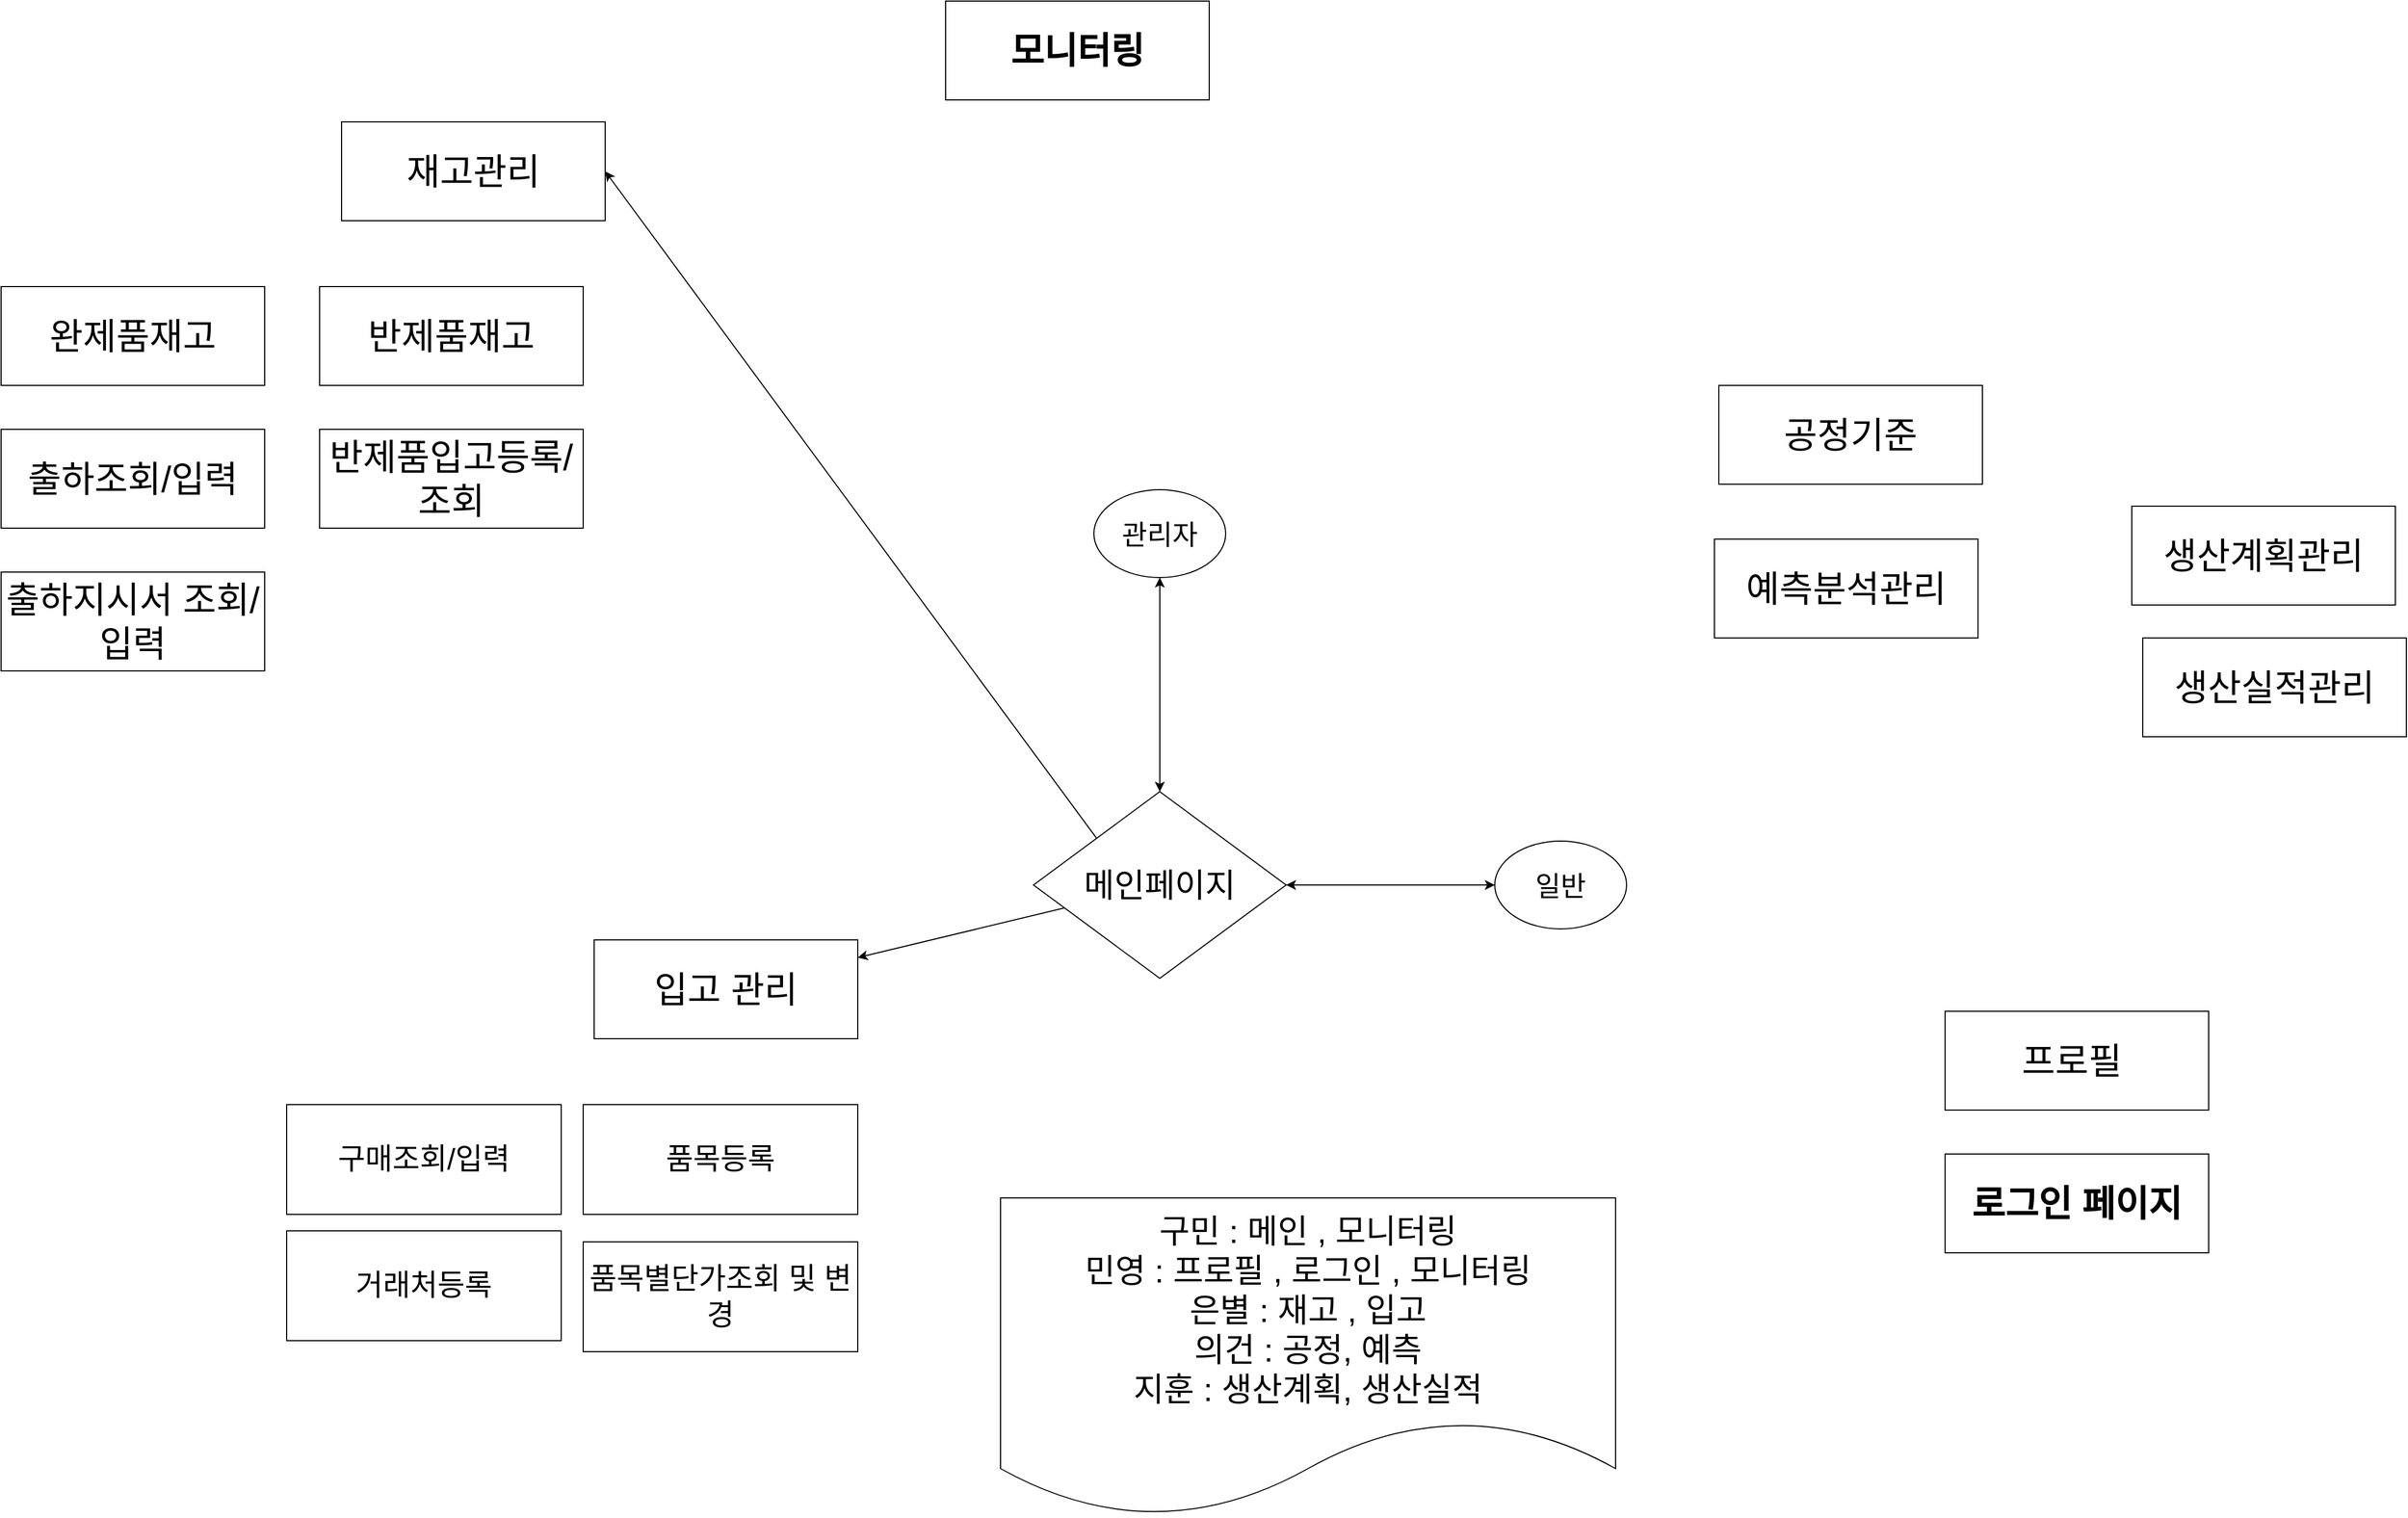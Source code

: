 <mxfile version="23.0.1" type="github">
  <diagram id="prtHgNgQTEPvFCAcTncT" name="Page-1">
    <mxGraphModel dx="2991" dy="2292" grid="1" gridSize="10" guides="1" tooltips="1" connect="1" arrows="1" fold="1" page="1" pageScale="1" pageWidth="827" pageHeight="1169" math="0" shadow="0">
      <root>
        <mxCell id="0" />
        <mxCell id="1" parent="0" />
        <mxCell id="yiQyodVWs_H40nuC7oee-5" value="&lt;font style=&quot;font-size: 33px;&quot;&gt;&lt;b style=&quot;font-size: 33px;&quot;&gt;로그인 페이지&lt;br&gt;&lt;/b&gt;&lt;/font&gt;" style="rounded=0;whiteSpace=wrap;html=1;fontSize=33;" parent="1" vertex="1">
          <mxGeometry x="920" y="580" width="240" height="90" as="geometry" />
        </mxCell>
        <mxCell id="yiQyodVWs_H40nuC7oee-10" value="메인페이지" style="rhombus;whiteSpace=wrap;html=1;fontSize=30;" parent="1" vertex="1">
          <mxGeometry x="90" y="250" width="230" height="170" as="geometry" />
        </mxCell>
        <mxCell id="yiQyodVWs_H40nuC7oee-11" value="예측분석관리" style="rounded=0;whiteSpace=wrap;html=1;fontSize=33;" parent="1" vertex="1">
          <mxGeometry x="710" y="20" width="240" height="90" as="geometry" />
        </mxCell>
        <mxCell id="yiQyodVWs_H40nuC7oee-12" value="입고 관리" style="rounded=0;whiteSpace=wrap;html=1;fontSize=33;" parent="1" vertex="1">
          <mxGeometry x="-310" y="385" width="240" height="90" as="geometry" />
        </mxCell>
        <mxCell id="yiQyodVWs_H40nuC7oee-13" value="생산계획관리" style="rounded=0;whiteSpace=wrap;html=1;fontSize=33;" parent="1" vertex="1">
          <mxGeometry x="1090" y="-10" width="240" height="90" as="geometry" />
        </mxCell>
        <mxCell id="yiQyodVWs_H40nuC7oee-14" value="재고관리" style="rounded=0;whiteSpace=wrap;html=1;fontSize=33;" parent="1" vertex="1">
          <mxGeometry x="-540" y="-360" width="240" height="90" as="geometry" />
        </mxCell>
        <mxCell id="yiQyodVWs_H40nuC7oee-15" value="프로필&amp;nbsp;" style="rounded=0;whiteSpace=wrap;html=1;fontSize=33;" parent="1" vertex="1">
          <mxGeometry x="920" y="450" width="240" height="90" as="geometry" />
        </mxCell>
        <mxCell id="yiQyodVWs_H40nuC7oee-16" value="&lt;b&gt;모니터링&lt;/b&gt;" style="rounded=0;whiteSpace=wrap;html=1;fontSize=33;" parent="1" vertex="1">
          <mxGeometry x="10" y="-470" width="240" height="90" as="geometry" />
        </mxCell>
        <mxCell id="yiQyodVWs_H40nuC7oee-18" value="생산실적관리" style="rounded=0;whiteSpace=wrap;html=1;fontSize=33;" parent="1" vertex="1">
          <mxGeometry x="1100" y="110" width="240" height="90" as="geometry" />
        </mxCell>
        <mxCell id="yiQyodVWs_H40nuC7oee-19" value="구민 : 메인 , 모니터링&lt;br&gt;민영 : 프로필 , 로그인 , 모니터링&lt;br&gt;은별 : 재고 , 입고&lt;br&gt;의건 : 공정, 예측&lt;br&gt;지훈 : 생산계획, 생산실적&lt;br&gt;" style="shape=document;whiteSpace=wrap;html=1;boundedLbl=1;fontSize=30;" parent="1" vertex="1">
          <mxGeometry x="60" y="620" width="560" height="290" as="geometry" />
        </mxCell>
        <mxCell id="yiQyodVWs_H40nuC7oee-20" value="공정기준" style="rounded=0;whiteSpace=wrap;html=1;fontSize=33;" parent="1" vertex="1">
          <mxGeometry x="714" y="-120" width="240" height="90" as="geometry" />
        </mxCell>
        <mxCell id="X45NroIR3j44VbDOQZDv-3" value="완제품재고" style="rounded=0;whiteSpace=wrap;html=1;fontSize=33;" parent="1" vertex="1">
          <mxGeometry x="-850" y="-210" width="240" height="90" as="geometry" />
        </mxCell>
        <mxCell id="X45NroIR3j44VbDOQZDv-4" value="반제품재고" style="rounded=0;whiteSpace=wrap;html=1;fontSize=33;" parent="1" vertex="1">
          <mxGeometry x="-560" y="-210" width="240" height="90" as="geometry" />
        </mxCell>
        <mxCell id="X45NroIR3j44VbDOQZDv-5" value="&lt;span style=&quot;font-size: 27px;&quot;&gt;거래처등록&lt;/span&gt;" style="rounded=0;whiteSpace=wrap;html=1;" parent="1" vertex="1">
          <mxGeometry x="-590" y="650" width="250" height="100" as="geometry" />
        </mxCell>
        <mxCell id="X45NroIR3j44VbDOQZDv-6" value="&lt;span style=&quot;font-size: 27px;&quot;&gt;품목등록&lt;/span&gt;" style="rounded=0;whiteSpace=wrap;html=1;" parent="1" vertex="1">
          <mxGeometry x="-320" y="535" width="250" height="100" as="geometry" />
        </mxCell>
        <mxCell id="gXj9yCD82HJfGl0xxmQX-1" value="&lt;span style=&quot;font-size: 27px;&quot;&gt;품목별단가조회 및 변경&lt;/span&gt;" style="rounded=0;whiteSpace=wrap;html=1;" vertex="1" parent="1">
          <mxGeometry x="-320" y="660" width="250" height="100" as="geometry" />
        </mxCell>
        <mxCell id="gXj9yCD82HJfGl0xxmQX-4" value="출하조회/입력" style="rounded=0;whiteSpace=wrap;html=1;fontSize=33;" vertex="1" parent="1">
          <mxGeometry x="-850" y="-80" width="240" height="90" as="geometry" />
        </mxCell>
        <mxCell id="gXj9yCD82HJfGl0xxmQX-5" value="&lt;span style=&quot;font-size: 27px;&quot;&gt;구매조회/입력&lt;/span&gt;" style="rounded=0;whiteSpace=wrap;html=1;" vertex="1" parent="1">
          <mxGeometry x="-590" y="535" width="250" height="100" as="geometry" />
        </mxCell>
        <mxCell id="gXj9yCD82HJfGl0xxmQX-7" value="출하지시서 조회/입력" style="rounded=0;whiteSpace=wrap;html=1;fontSize=33;" vertex="1" parent="1">
          <mxGeometry x="-850" y="50" width="240" height="90" as="geometry" />
        </mxCell>
        <mxCell id="gXj9yCD82HJfGl0xxmQX-9" value="반제품입고등록/조회" style="rounded=0;whiteSpace=wrap;html=1;fontSize=33;" vertex="1" parent="1">
          <mxGeometry x="-560" y="-80" width="240" height="90" as="geometry" />
        </mxCell>
        <mxCell id="gXj9yCD82HJfGl0xxmQX-10" value="&lt;font style=&quot;font-size: 25px;&quot;&gt;관리자&lt;/font&gt;" style="ellipse;whiteSpace=wrap;html=1;" vertex="1" parent="1">
          <mxGeometry x="145" y="-25" width="120" height="80" as="geometry" />
        </mxCell>
        <mxCell id="gXj9yCD82HJfGl0xxmQX-11" value="&lt;span style=&quot;font-size: 25px;&quot;&gt;일반&lt;/span&gt;" style="ellipse;whiteSpace=wrap;html=1;" vertex="1" parent="1">
          <mxGeometry x="510" y="295" width="120" height="80" as="geometry" />
        </mxCell>
        <mxCell id="gXj9yCD82HJfGl0xxmQX-23" value="" style="endArrow=classic;startArrow=classic;html=1;rounded=0;exitX=0.5;exitY=0;exitDx=0;exitDy=0;" edge="1" parent="1" source="yiQyodVWs_H40nuC7oee-10" target="gXj9yCD82HJfGl0xxmQX-10">
          <mxGeometry width="50" height="50" relative="1" as="geometry">
            <mxPoint x="80" y="40" as="sourcePoint" />
            <mxPoint x="130" y="-10" as="targetPoint" />
          </mxGeometry>
        </mxCell>
        <mxCell id="gXj9yCD82HJfGl0xxmQX-24" value="" style="endArrow=classic;startArrow=classic;html=1;rounded=0;exitX=1;exitY=0.5;exitDx=0;exitDy=0;" edge="1" parent="1" source="yiQyodVWs_H40nuC7oee-10" target="gXj9yCD82HJfGl0xxmQX-11">
          <mxGeometry width="50" height="50" relative="1" as="geometry">
            <mxPoint x="80" y="40" as="sourcePoint" />
            <mxPoint x="130" y="-10" as="targetPoint" />
          </mxGeometry>
        </mxCell>
        <mxCell id="gXj9yCD82HJfGl0xxmQX-26" value="" style="endArrow=classic;html=1;rounded=0;" edge="1" parent="1" source="yiQyodVWs_H40nuC7oee-10" target="yiQyodVWs_H40nuC7oee-12">
          <mxGeometry width="50" height="50" relative="1" as="geometry">
            <mxPoint x="150" y="500" as="sourcePoint" />
            <mxPoint x="-320" y="310" as="targetPoint" />
          </mxGeometry>
        </mxCell>
        <mxCell id="gXj9yCD82HJfGl0xxmQX-27" value="" style="endArrow=classic;html=1;rounded=0;exitX=0;exitY=0;exitDx=0;exitDy=0;entryX=1;entryY=0.5;entryDx=0;entryDy=0;" edge="1" parent="1" source="yiQyodVWs_H40nuC7oee-10" target="yiQyodVWs_H40nuC7oee-14">
          <mxGeometry width="50" height="50" relative="1" as="geometry">
            <mxPoint x="118" y="249.86" as="sourcePoint" />
            <mxPoint x="-70" y="294.86" as="targetPoint" />
          </mxGeometry>
        </mxCell>
      </root>
    </mxGraphModel>
  </diagram>
</mxfile>
